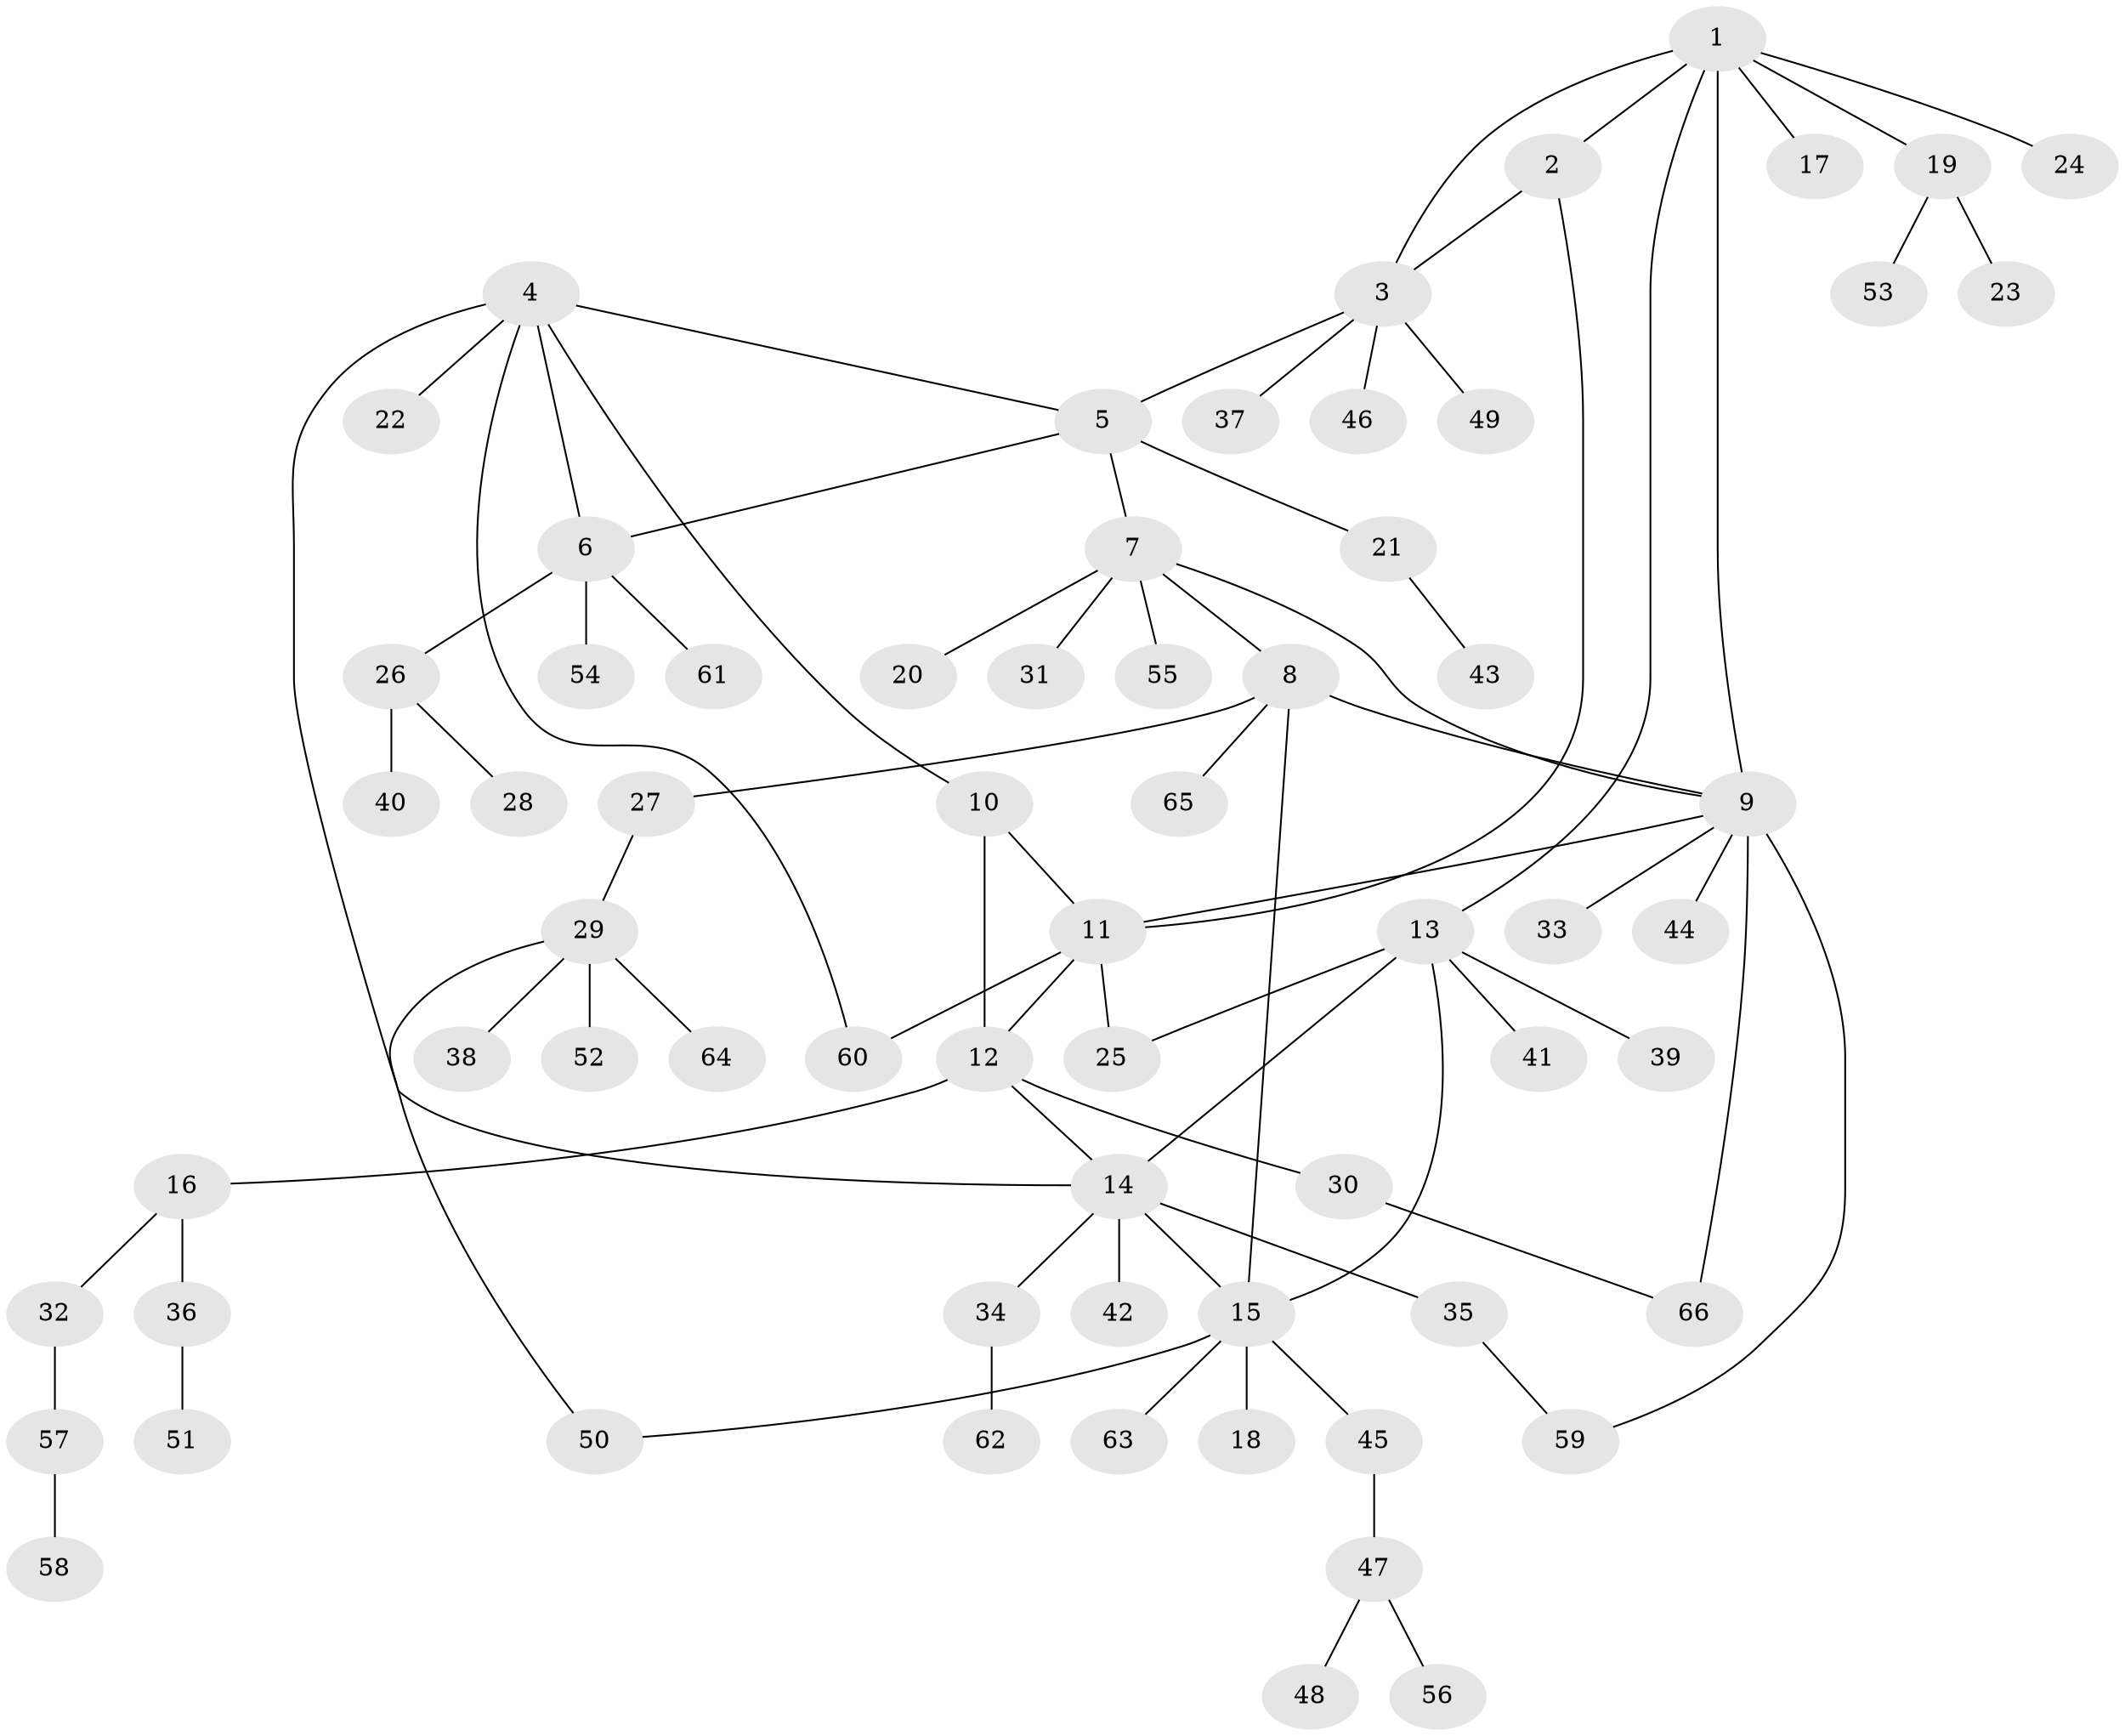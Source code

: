 // coarse degree distribution, {6: 0.06382978723404255, 3: 0.06382978723404255, 8: 0.0425531914893617, 5: 0.0425531914893617, 4: 0.0425531914893617, 7: 0.02127659574468085, 9: 0.02127659574468085, 1: 0.48936170212765956, 2: 0.2127659574468085}
// Generated by graph-tools (version 1.1) at 2025/24/03/03/25 07:24:09]
// undirected, 66 vertices, 81 edges
graph export_dot {
graph [start="1"]
  node [color=gray90,style=filled];
  1;
  2;
  3;
  4;
  5;
  6;
  7;
  8;
  9;
  10;
  11;
  12;
  13;
  14;
  15;
  16;
  17;
  18;
  19;
  20;
  21;
  22;
  23;
  24;
  25;
  26;
  27;
  28;
  29;
  30;
  31;
  32;
  33;
  34;
  35;
  36;
  37;
  38;
  39;
  40;
  41;
  42;
  43;
  44;
  45;
  46;
  47;
  48;
  49;
  50;
  51;
  52;
  53;
  54;
  55;
  56;
  57;
  58;
  59;
  60;
  61;
  62;
  63;
  64;
  65;
  66;
  1 -- 2;
  1 -- 3;
  1 -- 9;
  1 -- 13;
  1 -- 17;
  1 -- 19;
  1 -- 24;
  2 -- 3;
  2 -- 11;
  3 -- 5;
  3 -- 37;
  3 -- 46;
  3 -- 49;
  4 -- 5;
  4 -- 6;
  4 -- 10;
  4 -- 14;
  4 -- 22;
  4 -- 60;
  5 -- 6;
  5 -- 7;
  5 -- 21;
  6 -- 26;
  6 -- 54;
  6 -- 61;
  7 -- 8;
  7 -- 9;
  7 -- 20;
  7 -- 31;
  7 -- 55;
  8 -- 9;
  8 -- 15;
  8 -- 27;
  8 -- 65;
  9 -- 11;
  9 -- 33;
  9 -- 44;
  9 -- 59;
  9 -- 66;
  10 -- 11;
  10 -- 12;
  11 -- 12;
  11 -- 25;
  11 -- 60;
  12 -- 14;
  12 -- 16;
  12 -- 30;
  13 -- 14;
  13 -- 15;
  13 -- 25;
  13 -- 39;
  13 -- 41;
  14 -- 15;
  14 -- 34;
  14 -- 35;
  14 -- 42;
  15 -- 18;
  15 -- 45;
  15 -- 50;
  15 -- 63;
  16 -- 32;
  16 -- 36;
  19 -- 23;
  19 -- 53;
  21 -- 43;
  26 -- 28;
  26 -- 40;
  27 -- 29;
  29 -- 38;
  29 -- 50;
  29 -- 52;
  29 -- 64;
  30 -- 66;
  32 -- 57;
  34 -- 62;
  35 -- 59;
  36 -- 51;
  45 -- 47;
  47 -- 48;
  47 -- 56;
  57 -- 58;
}

